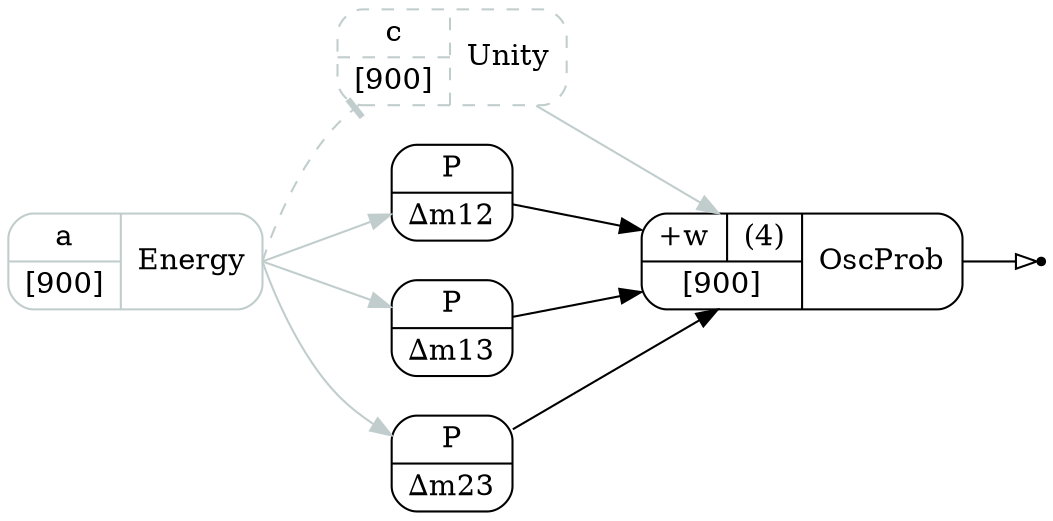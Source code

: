 digraph "" {
	graph [fontsize=10,
		labelfontsize=10,
		layers="variable:transformation",
		rankdir=LR
	];
	node [label="\N"];
	entry_0000	 [label="{{{+w|(4)}|[900]}|OscProb}",
		layer=transformation,
		shape=Mrecord];
	entry_0001_sink	 [label=out,
		shape=point];
	entry_0000 -> entry_0001_sink	 [arrowhead=empty,
		layer=transformation];
	entry_0002	 [color=azure3,
		label="{{c|[900]}|Unity}",
		layer=transformation,
		shape=Mrecord,
		style=dashed];
	entry_0002 -> entry_0000	 [color=azure3,
		layer=transformation,
		sametail=0];
	entry_0003	 [label="P | &#8710;m12",
		layer=transformation,
		shape=Mrecord];
	entry_0003 -> entry_0000	 [layer=transformation,
		sametail=0];
	entry_0004	 [label="P | &#8710;m13",
		layer=transformation,
		shape=Mrecord];
	entry_0004 -> entry_0000	 [layer=transformation,
		sametail=0];
	entry_0005	 [label="P | &#8710;m23",
		layer=transformation,
		shape=Mrecord];
	entry_0005 -> entry_0000	 [layer=transformation,
		sametail=0];
	entry_0006	 [color=azure3,
		label="{{a|[900]}|Energy}",
		layer=transformation,
		shape=Mrecord];
	entry_0006 -> entry_0002	 [arrowhead=tee,
		color=azure3,
		layer=transformation,
		sametail=0,
		style=dashed];
	entry_0006 -> entry_0003	 [color=azure3,
		layer=transformation,
		sametail=0];
	entry_0006 -> entry_0004	 [color=azure3,
		layer=transformation,
		sametail=0];
	entry_0006 -> entry_0005	 [color=azure3,
		layer=transformation,
		sametail=0];
}
